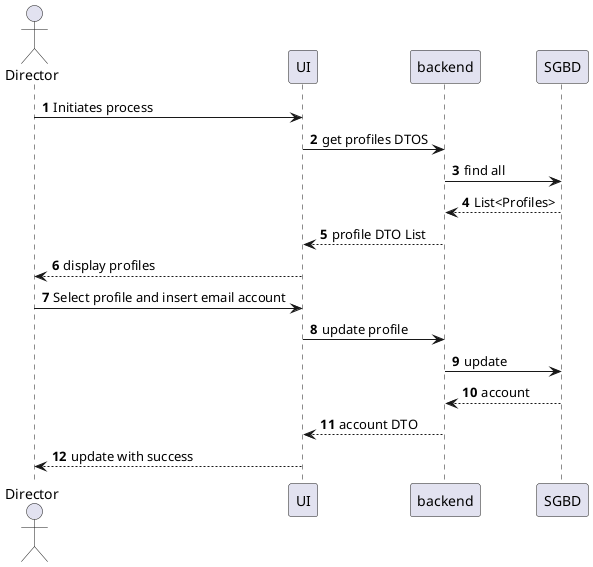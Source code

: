 @startuml
'https://plantuml.com/sequence-diagram

autonumber

autonumber
actor Director as admin
participant UI as ui
participant backend as bck
participant "SGBD" as db


admin-> ui : Initiates process
ui-> bck : get profiles DTOS
bck -> db : find all
db --> bck : List<Profiles>
bck--> ui : profile DTO List
ui --> admin : display profiles
admin-> ui : Select profile and insert email account
ui-> bck : update profile
bck -> db : update
db --> bck : account
bck--> ui : account DTO
ui --> admin : update with success



@enduml